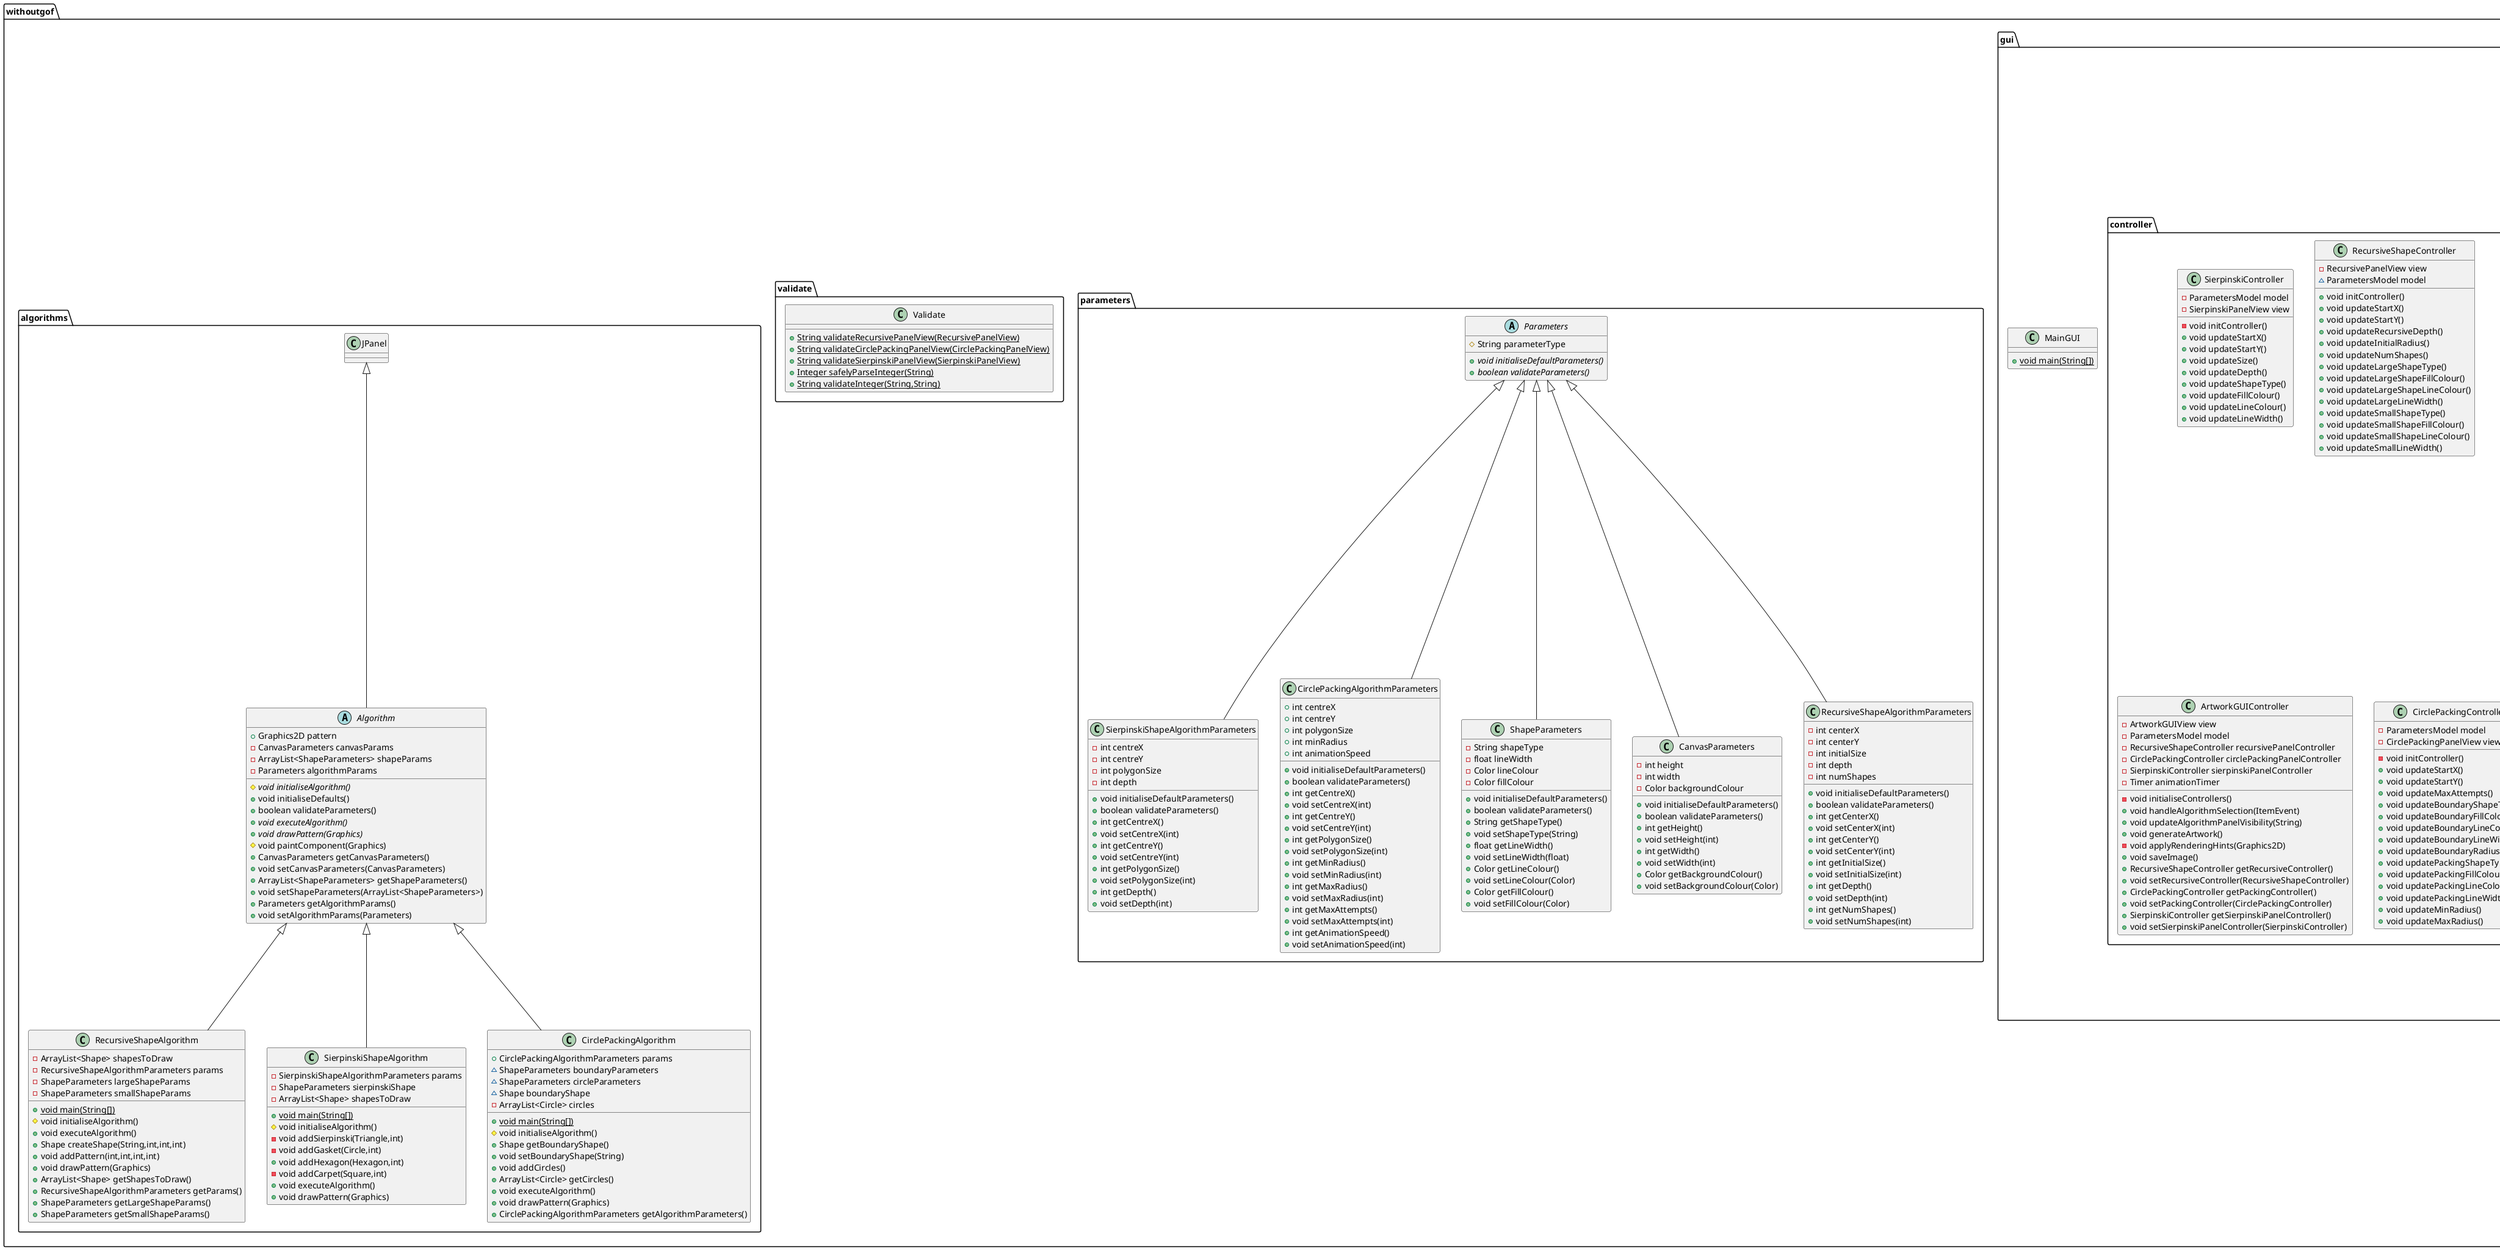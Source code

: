 @startuml
abstract class withoutgof.shapes.Shape {
+ ShapeParameters params
+ {abstract}Point randomPositionInside()
+ {abstract}boolean isInside(Circle)
+ {abstract}void draw(Graphics2D,Color,float,Color,String)
+ {abstract}void setPosition(int,int)
+ {abstract}void setScale(double)
+ ShapeParameters getShapeParameters()
+ void setShapeParameters(ShapeParameters)
}
class withoutgof.gui.model.ParametersModel {
+ {static} JLabel errorLabel
- CanvasParameters canvas
- ArrayList<ShapeParameters> shapes
- RecursiveShapeAlgorithmParameters rap
- CirclePackingAlgorithmParameters cap
- SierpinskiShapeAlgorithmParameters sap
+ CanvasParameters getCanvasParams()
+ void setCanvasParams(CanvasParameters)
+ ArrayList<ShapeParameters> getShapesParams()
+ void setShapesParams(ArrayList<ShapeParameters>)
+ RecursiveShapeAlgorithmParameters getRecursiveParams()
+ void setRecursiveParams(RecursiveShapeAlgorithmParameters)
+ CirclePackingAlgorithmParameters getPackingParams()
+ void setPackingParams(CirclePackingAlgorithmParameters)
+ SierpinskiShapeAlgorithmParameters getSierpinskiParams()
+ void setSierpinskiParams(SierpinskiShapeAlgorithmParameters)
}
class withoutgof.gui.MainGUI {
+ {static} void main(String[])
}
class withoutgof.parameters.SierpinskiShapeAlgorithmParameters {
- int centreX
- int centreY
- int polygonSize
- int depth
+ void initialiseDefaultParameters()
+ boolean validateParameters()
+ int getCentreX()
+ void setCentreX(int)
+ int getCentreY()
+ void setCentreY(int)
+ int getPolygonSize()
+ void setPolygonSize(int)
+ int getDepth()
+ void setDepth(int)
}
class withoutgof.shapes.Hexagon {
+ int centerX
+ double radius
+ Point randomPositionInside()
+ boolean isPointInside(int,int)
+ boolean isInside(Circle)
+ void draw(Graphics2D,Color,float,Color,String)
+ void setPosition(int,int)
+ void setScale(double)
}
class withoutgof.parameters.CirclePackingAlgorithmParameters {
+ int centreX
+ int centreY
+ int polygonSize
+ int minRadius
+ int animationSpeed
+ void initialiseDefaultParameters()
+ boolean validateParameters()
+ int getCentreX()
+ void setCentreX(int)
+ int getCentreY()
+ void setCentreY(int)
+ int getPolygonSize()
+ void setPolygonSize(int)
+ int getMinRadius()
+ void setMinRadius(int)
+ int getMaxRadius()
+ void setMaxRadius(int)
+ int getMaxAttempts()
+ void setMaxAttempts(int)
+ int getAnimationSpeed()
+ void setAnimationSpeed(int)
}
class withoutgof.gui.view.panel.RecursivePanelView {
- Panel recursivePanel
- int canvasWidth
- int canvasHeight
- TextField startXTextField
- TextField startYTextField
- TextField recursiveDepthTextField
- TextField initialRadiusTextField
- TextField numShapeTextField
- Choice largeShapeType
- Button largeShapeColourButton
- Button largeLineColourButton
- TextField largeLineWidthTextField
- Choice smallShapeType
- Button smallShapeColourButton
- Button smallLineColourButton
- TextField smallLineWidthTextField
- void setupPanel()
- void addLabelAndField(GridBagConstraints,String,TextField,int)
- void addLabelAndChoice(GridBagConstraints,String,Choice,String[],int)
- void addColorChooserButton(GridBagConstraints,String,Button,int)
+ int getCanvasWidth()
+ int getCanvasHeight()
+ TextField getStartXTextField()
+ TextField getStartYTextField()
+ TextField getRecursiveDepthTextField()
+ TextField getInitialRadiusTextField()
+ TextField getNumShapeTextField()
+ Choice getLargeShapeType()
+ Button getLargeShapeColourButton()
+ Button getLargeLineColourButton()
+ TextField getLargeLineWidthTextField()
+ Choice getSmallShapeType()
+ Button getSmallShapeColourButton()
+ Button getSmallLineColourButton()
+ TextField getSmallLineWidthTextField()
+ Panel getPanel()
}
class withoutgof.gui.view.panel.CirclePackingPanelView {
- Panel circlePackingPanel
- int canvasWidth
- int canvasHeight
- TextField startXTextField
- TextField startYTextField
- TextField maxAttemptsTextField
- Choice boundaryShapeType
- Button boundaryFillColourButton
- Button boundaryLineColourButton
- TextField boundaryLineWidthTextField
- TextField boundaryRadiusTextField
- Button packingFillColourButton
- Button packingLineColourButton
- TextField packingLineWidthTextField
- TextField minRadiusCircleTextField
- TextField maxRadiusCircleTextField
- void setupPanel()
- void addLabelAndField(GridBagConstraints,String,Component,int)
- void addSectionLabel(GridBagConstraints,String,int)
- void addLabelAndChoice(GridBagConstraints,Choice,String[],int)
- void addColourChooserButton(GridBagConstraints,String,Button,int)
+ int getCanvasWidth()
+ int getCanvasHeight()
+ TextField getStartXTextField()
+ TextField getStartYTextField()
+ TextField getMaxAttemptsTextField()
+ Choice getBoundaryShapeType()
+ Button getBoundaryFillColourButton()
+ Button getBoundaryLineColourButton()
+ TextField getBoundaryLineWidthTextField()
+ TextField getBoundaryRadiusTextField()
+ Button getPackingFillColourButton()
+ Button getPackingLineColourButton()
+ TextField getPackingLineWidthTextField()
+ TextField getMinRadiusCircleTextField()
+ TextField getMaxRadiusCircleTextField()
+ Panel getPanel()
}
class withoutgof.gui.controller.SierpinskiController {
- ParametersModel model
- SierpinskiPanelView view
- void initController()
+ void updateStartX()
+ void updateStartY()
+ void updateSize()
+ void updateDepth()
+ void updateShapeType()
+ void updateFillColour()
+ void updateLineColour()
+ void updateLineWidth()
}
class withoutgof.parameters.ShapeParameters {
- String shapeType
- float lineWidth
- Color lineColour
- Color fillColour
+ void initialiseDefaultParameters()
+ boolean validateParameters()
+ String getShapeType()
+ void setShapeType(String)
+ float getLineWidth()
+ void setLineWidth(float)
+ Color getLineColour()
+ void setLineColour(Color)
+ Color getFillColour()
+ void setFillColour(Color)
}
class withoutgof.gui.view.ArtworkGUIView {
+ {static} int windowWidth
+ {static} int windowHeight
+ {static} int canvasWidth
+ {static} int canvasHeight
- {static} RecursivePanelView recursivePanelView
- {static} Panel recursivePanel
- {static} CirclePackingPanelView circlePackingPanelView
- {static} Panel circlePackingPanel
- {static} SierpinskiPanelView sierpinskiPanelView
- {static} Panel sierpinskiPanel
- {static} Frame frame
- {static} JPanel canvas
- {static} Choice algorithmDropdown
- {static} JLabel errorLabel
- {static} Button generateBtn
- {static} BufferedImage artworkImage
+ void setupViewWindow()
+ void setupFrame()
+ void setupLeftPanel()
+ void setupAlgorithmDropdown()
+ void setupAlgorithmPanels(GridBagConstraints,Panel)
+ BufferedImage createBufferedImage()
+ void setupCanvas()
+ void setArtworkImage(BufferedImage)
+ void setupBottomPanel()
+ void updateAlgorithmPanelVisibility()
+ void resetCanvas()
+ Frame getFrame()
+ JPanel getCanvas()
+ Choice getAlgorithmDropdown()
+ JLabel getErrorLabel()
+ void setErrorLabel(String)
+ Panel getRecursivePanel()
+ Panel getCirclePackingPanel()
+ Panel getSierpinskiPanel()
+ Button getGenerateBtn()
+ Button getSaveBtn()
+ Button getResetBtn()
+ SierpinskiPanelView getSierpinskiPanelView()
+ CirclePackingPanelView getCirclePackingPanelView()
+ RecursivePanelView getRecursivePanelView()
+ int getCanvasWidth()
+ int getCanvasHeight()
}
class withoutgof.shapes.Circle {
+ int centerX
+ double radius
+ int getX()
+ int getY()
+ double getRadius()
+ boolean overlaps(Circle)
+ Point randomPositionInside()
+ boolean isInside(Circle)
+ void draw(Graphics2D,Color,float,Color,String)
+ void setPosition(int,int)
+ void setScale(double)
}
class withoutgof.gui.controller.RecursiveShapeController {
- RecursivePanelView view
~ ParametersModel model
+ void initController()
+ void updateStartX()
+ void updateStartY()
+ void updateRecursiveDepth()
+ void updateInitialRadius()
+ void updateNumShapes()
+ void updateLargeShapeType()
+ void updateLargeShapeFillColour()
+ void updateLargeShapeLineColour()
+ void updateLargeLineWidth()
+ void updateSmallShapeType()
+ void updateSmallShapeFillColour()
+ void updateSmallShapeLineColour()
+ void updateSmallLineWidth()
}
abstract class withoutgof.parameters.Parameters {
# String parameterType
+ {abstract}void initialiseDefaultParameters()
+ {abstract}boolean validateParameters()
}
class withoutgof.gui.controller.ArtworkGUIController {
- ArtworkGUIView view
- ParametersModel model
- RecursiveShapeController recursivePanelController
- CirclePackingController circlePackingPanelController
- SierpinskiController sierpinskiPanelController
- Timer animationTimer
- void initialiseControllers()
+ void handleAlgorithmSelection(ItemEvent)
+ void updateAlgorithmPanelVisibility(String)
+ void generateArtwork()
- void applyRenderingHints(Graphics2D)
+ void saveImage()
+ RecursiveShapeController getRecursiveController()
+ void setRecursiveController(RecursiveShapeController)
+ CirclePackingController getPackingController()
+ void setPackingController(CirclePackingController)
+ SierpinskiController getSierpinskiPanelController()
+ void setSierpinskiPanelController(SierpinskiController)
}
class withoutgof.validate.Validate {
+ {static} String validateRecursivePanelView(RecursivePanelView)
+ {static} String validateCirclePackingPanelView(CirclePackingPanelView)
+ {static} String validateSierpinskiPanelView(SierpinskiPanelView)
+ {static} Integer safelyParseInteger(String)
+ {static} String validateInteger(String,String)
}
class withoutgof.algorithms.RecursiveShapeAlgorithm {
- ArrayList<Shape> shapesToDraw
- RecursiveShapeAlgorithmParameters params
- ShapeParameters largeShapeParams
- ShapeParameters smallShapeParams
+ {static} void main(String[])
# void initialiseAlgorithm()
+ void executeAlgorithm()
+ Shape createShape(String,int,int,int)
+ void addPattern(int,int,int,int)
+ void drawPattern(Graphics)
+ ArrayList<Shape> getShapesToDraw()
+ RecursiveShapeAlgorithmParameters getParams()
+ ShapeParameters getLargeShapeParams()
+ ShapeParameters getSmallShapeParams()
}
class withoutgof.algorithms.SierpinskiShapeAlgorithm {
- SierpinskiShapeAlgorithmParameters params
- ShapeParameters sierpinskiShape
- ArrayList<Shape> shapesToDraw
+ {static} void main(String[])
# void initialiseAlgorithm()
- void addSierpinski(Triangle,int)
- void addGasket(Circle,int)
+ void addHexagon(Hexagon,int)
- void addCarpet(Square,int)
+ void executeAlgorithm()
+ void drawPattern(Graphics)
}
class withoutgof.gui.view.utilities {
+ {static} void configureColourPicker(Button)
~ {static} Color chooseColour(Button)
+ {static} void updateButtonBackground(Button,Color)
+ {static} Color getColourFromButton(Button)
}
class withoutgof.algorithms.CirclePackingAlgorithm {
+ CirclePackingAlgorithmParameters params
~ ShapeParameters boundaryParameters
~ ShapeParameters circleParameters
~ Shape boundaryShape
- ArrayList<Circle> circles
+ {static} void main(String[])
# void initialiseAlgorithm()
+ Shape getBoundaryShape()
+ void setBoundaryShape(String)
+ void addCircles()
+ ArrayList<Circle> getCircles()
+ void executeAlgorithm()
+ void drawPattern(Graphics)
+ CirclePackingAlgorithmParameters getAlgorithmParameters()
}
class withoutgof.parameters.CanvasParameters {
- int height
- int width
- Color backgroundColour
+ void initialiseDefaultParameters()
+ boolean validateParameters()
+ int getHeight()
+ void setHeight(int)
+ int getWidth()
+ void setWidth(int)
+ Color getBackgroundColour()
+ void setBackgroundColour(Color)
}
class withoutgof.shapes.Square {
+ int centerX
+ double radius
+ boolean isInside(Circle)
+ Point randomPositionInside()
+ void draw(Graphics2D,Color,float,Color,String)
+ void setPosition(int,int)
+ void setScale(double)
}
class withoutgof.parameters.RecursiveShapeAlgorithmParameters {
- int centerX
- int centerY
- int initialSize
- int depth
- int numShapes
+ void initialiseDefaultParameters()
+ boolean validateParameters()
+ int getCenterX()
+ void setCenterX(int)
+ int getCenterY()
+ void setCenterY(int)
+ int getInitialSize()
+ void setInitialSize(int)
+ int getDepth()
+ void setDepth(int)
+ int getNumShapes()
+ void setNumShapes(int)
}
class withoutgof.gui.view.panel.SierpinskiPanelView {
- Panel sierpinskiPanel
- int canvasWidth
- int canvasHeight
- TextField startXTextField
- TextField startYTextField
- TextField sizeTextField
- TextField depthTextField
- Choice shapeTypeChoice
- Button fillColourButton
- Button lineColourButton
- TextField lineWidthTextField
- void setupPanel()
- void addLabelAndField(GridBagConstraints,String,Component,int)
- void addLabelAndChoice(GridBagConstraints,Choice,String[],int)
- void addColorChooserButton(GridBagConstraints,String,Button,int)
+ int getCanvasWidth()
+ int getCanvasHeight()
+ TextField getStartXTextField()
+ TextField getStartYTextField()
+ TextField getSizeTextField()
+ TextField getDepthTextField()
+ Choice getShapeTypeChoice()
+ Button getFillColourButton()
+ Button getLineColourButton()
+ TextField getLineWidthTextField()
+ Panel getPanel()
}
abstract class withoutgof.algorithms.Algorithm {
+ Graphics2D pattern
- CanvasParameters canvasParams
- ArrayList<ShapeParameters> shapeParams
- Parameters algorithmParams
# {abstract}void initialiseAlgorithm()
+ void initialiseDefaults()
+ boolean validateParameters()
+ {abstract}void executeAlgorithm()
+ {abstract}void drawPattern(Graphics)
# void paintComponent(Graphics)
+ CanvasParameters getCanvasParameters()
+ void setCanvasParameters(CanvasParameters)
+ ArrayList<ShapeParameters> getShapeParameters()
+ void setShapeParameters(ArrayList<ShapeParameters>)
+ Parameters getAlgorithmParams()
+ void setAlgorithmParams(Parameters)
}
class withoutgof.gui.controller.CirclePackingController {
- ParametersModel model
- CirclePackingPanelView view
- void initController()
+ void updateStartX()
+ void updateStartY()
+ void updateMaxAttempts()
+ void updateBoundaryShapeType()
+ void updateBoundaryFillColour()
+ void updateBoundaryLineColour()
+ void updateBoundaryLineWidth()
+ void updateBoundaryRadius()
+ void updatePackingShapeType()
+ void updatePackingFillColour()
+ void updatePackingLineColour()
+ void updatePackingLineWidth()
+ void updateMinRadius()
+ void updateMaxRadius()
}
class withoutgof.shapes.Triangle {
+ int centerX
+ double radius
+ int x1
+ void setVertices()
+ Point randomPositionInside()
+ boolean isInside(Circle)
+ boolean isPointInside(int,int)
+ void draw(Graphics2D,Color,float,Color,String)
+ void setPosition(int,int)
+ void setScale(double)
}


withoutgof.parameters.Parameters <|-- withoutgof.parameters.SierpinskiShapeAlgorithmParameters
withoutgof.shapes.Shape <|-- withoutgof.shapes.Hexagon
withoutgof.parameters.Parameters <|-- withoutgof.parameters.CirclePackingAlgorithmParameters
withoutgof.parameters.Parameters <|-- withoutgof.parameters.ShapeParameters
withoutgof.shapes.Shape <|-- withoutgof.shapes.Circle
withoutgof.algorithms.Algorithm <|-- withoutgof.algorithms.RecursiveShapeAlgorithm
withoutgof.algorithms.Algorithm <|-- withoutgof.algorithms.SierpinskiShapeAlgorithm
withoutgof.algorithms.Algorithm <|-- withoutgof.algorithms.CirclePackingAlgorithm
withoutgof.parameters.Parameters <|-- withoutgof.parameters.CanvasParameters
withoutgof.shapes.Shape <|-- withoutgof.shapes.Square
withoutgof.parameters.Parameters <|-- withoutgof.parameters.RecursiveShapeAlgorithmParameters
withoutgof.algorithms.JPanel <|-- withoutgof.algorithms.Algorithm
withoutgof.shapes.Shape <|-- withoutgof.shapes.Triangle
@enduml
